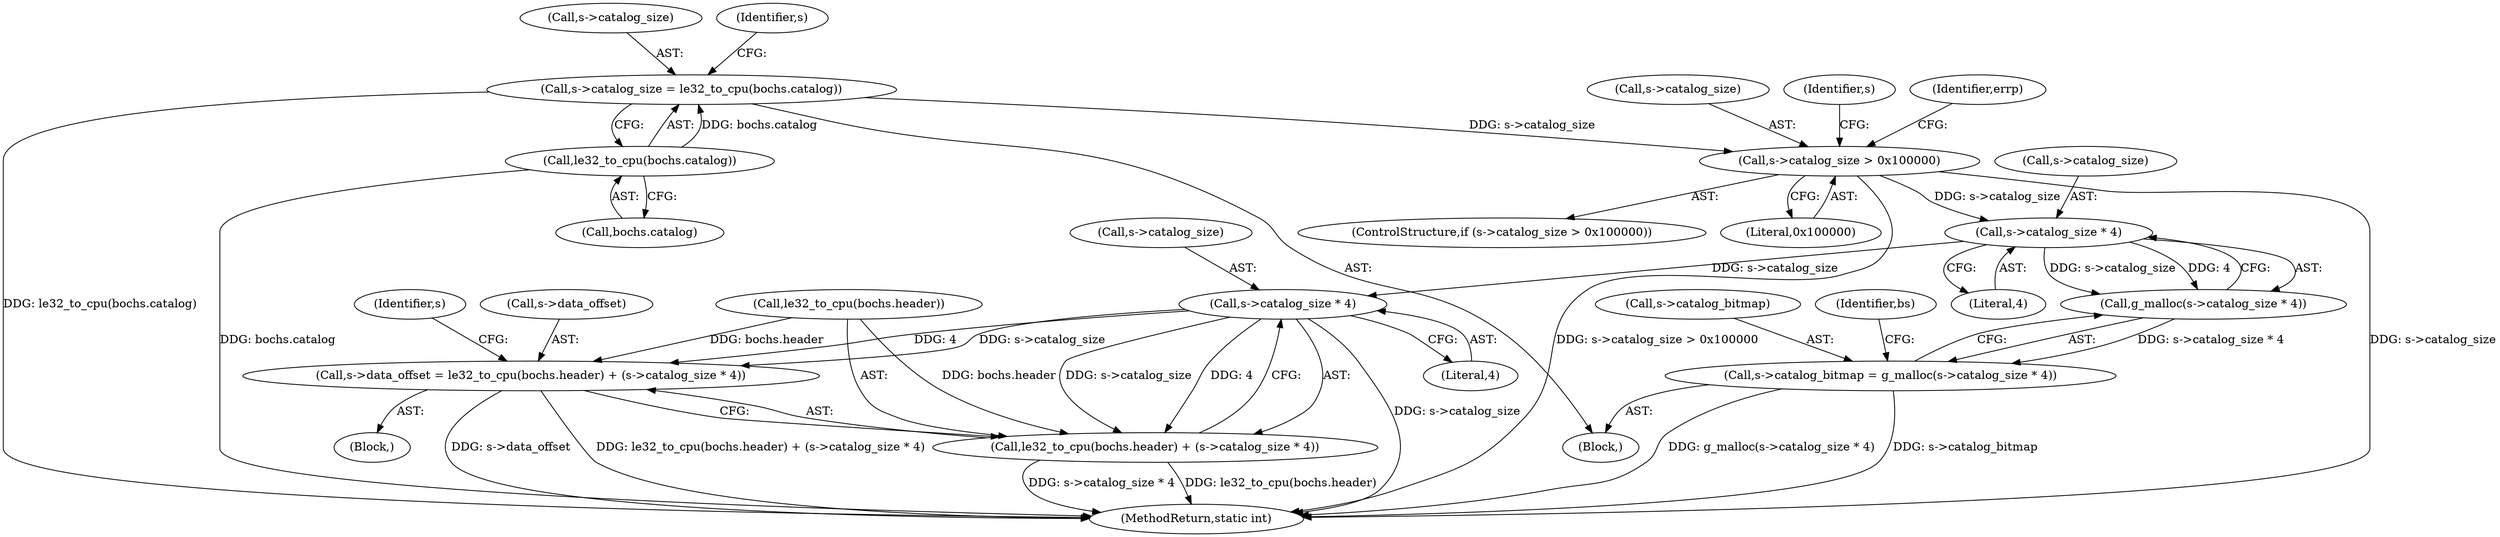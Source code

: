 digraph "0_qemu_e3737b820b45e54b059656dc3f914f895ac7a88b@pointer" {
"1000229" [label="(Call,s->catalog_size > 0x100000)"];
"1000220" [label="(Call,s->catalog_size = le32_to_cpu(bochs.catalog))"];
"1000224" [label="(Call,le32_to_cpu(bochs.catalog))"];
"1000246" [label="(Call,s->catalog_size * 4)"];
"1000245" [label="(Call,g_malloc(s->catalog_size * 4))"];
"1000241" [label="(Call,s->catalog_bitmap = g_malloc(s->catalog_size * 4))"];
"1000273" [label="(Call,s->catalog_size * 4)"];
"1000264" [label="(Call,s->data_offset = le32_to_cpu(bochs.header) + (s->catalog_size * 4))"];
"1000268" [label="(Call,le32_to_cpu(bochs.header) + (s->catalog_size * 4))"];
"1000242" [label="(Call,s->catalog_bitmap)"];
"1000224" [label="(Call,le32_to_cpu(bochs.catalog))"];
"1000230" [label="(Call,s->catalog_size)"];
"1000273" [label="(Call,s->catalog_size * 4)"];
"1000264" [label="(Call,s->data_offset = le32_to_cpu(bochs.header) + (s->catalog_size * 4))"];
"1000228" [label="(ControlStructure,if (s->catalog_size > 0x100000))"];
"1000225" [label="(Call,bochs.catalog)"];
"1000233" [label="(Literal,0x100000)"];
"1000265" [label="(Call,s->data_offset)"];
"1000110" [label="(Block,)"];
"1000274" [label="(Call,s->catalog_size)"];
"1000277" [label="(Literal,4)"];
"1000280" [label="(Identifier,s)"];
"1000260" [label="(Block,)"];
"1000229" [label="(Call,s->catalog_size > 0x100000)"];
"1000221" [label="(Call,s->catalog_size)"];
"1000253" [label="(Identifier,bs)"];
"1000243" [label="(Identifier,s)"];
"1000241" [label="(Call,s->catalog_bitmap = g_malloc(s->catalog_size * 4))"];
"1000268" [label="(Call,le32_to_cpu(bochs.header) + (s->catalog_size * 4))"];
"1000269" [label="(Call,le32_to_cpu(bochs.header))"];
"1000220" [label="(Call,s->catalog_size = le32_to_cpu(bochs.catalog))"];
"1000245" [label="(Call,g_malloc(s->catalog_size * 4))"];
"1000247" [label="(Call,s->catalog_size)"];
"1000246" [label="(Call,s->catalog_size * 4)"];
"1000236" [label="(Identifier,errp)"];
"1000449" [label="(MethodReturn,static int)"];
"1000231" [label="(Identifier,s)"];
"1000250" [label="(Literal,4)"];
"1000229" -> "1000228"  [label="AST: "];
"1000229" -> "1000233"  [label="CFG: "];
"1000230" -> "1000229"  [label="AST: "];
"1000233" -> "1000229"  [label="AST: "];
"1000236" -> "1000229"  [label="CFG: "];
"1000243" -> "1000229"  [label="CFG: "];
"1000229" -> "1000449"  [label="DDG: s->catalog_size > 0x100000"];
"1000229" -> "1000449"  [label="DDG: s->catalog_size"];
"1000220" -> "1000229"  [label="DDG: s->catalog_size"];
"1000229" -> "1000246"  [label="DDG: s->catalog_size"];
"1000220" -> "1000110"  [label="AST: "];
"1000220" -> "1000224"  [label="CFG: "];
"1000221" -> "1000220"  [label="AST: "];
"1000224" -> "1000220"  [label="AST: "];
"1000231" -> "1000220"  [label="CFG: "];
"1000220" -> "1000449"  [label="DDG: le32_to_cpu(bochs.catalog)"];
"1000224" -> "1000220"  [label="DDG: bochs.catalog"];
"1000224" -> "1000225"  [label="CFG: "];
"1000225" -> "1000224"  [label="AST: "];
"1000224" -> "1000449"  [label="DDG: bochs.catalog"];
"1000246" -> "1000245"  [label="AST: "];
"1000246" -> "1000250"  [label="CFG: "];
"1000247" -> "1000246"  [label="AST: "];
"1000250" -> "1000246"  [label="AST: "];
"1000245" -> "1000246"  [label="CFG: "];
"1000246" -> "1000245"  [label="DDG: s->catalog_size"];
"1000246" -> "1000245"  [label="DDG: 4"];
"1000246" -> "1000273"  [label="DDG: s->catalog_size"];
"1000245" -> "1000241"  [label="AST: "];
"1000241" -> "1000245"  [label="CFG: "];
"1000245" -> "1000241"  [label="DDG: s->catalog_size * 4"];
"1000241" -> "1000110"  [label="AST: "];
"1000242" -> "1000241"  [label="AST: "];
"1000253" -> "1000241"  [label="CFG: "];
"1000241" -> "1000449"  [label="DDG: s->catalog_bitmap"];
"1000241" -> "1000449"  [label="DDG: g_malloc(s->catalog_size * 4)"];
"1000273" -> "1000268"  [label="AST: "];
"1000273" -> "1000277"  [label="CFG: "];
"1000274" -> "1000273"  [label="AST: "];
"1000277" -> "1000273"  [label="AST: "];
"1000268" -> "1000273"  [label="CFG: "];
"1000273" -> "1000449"  [label="DDG: s->catalog_size"];
"1000273" -> "1000264"  [label="DDG: s->catalog_size"];
"1000273" -> "1000264"  [label="DDG: 4"];
"1000273" -> "1000268"  [label="DDG: s->catalog_size"];
"1000273" -> "1000268"  [label="DDG: 4"];
"1000264" -> "1000260"  [label="AST: "];
"1000264" -> "1000268"  [label="CFG: "];
"1000265" -> "1000264"  [label="AST: "];
"1000268" -> "1000264"  [label="AST: "];
"1000280" -> "1000264"  [label="CFG: "];
"1000264" -> "1000449"  [label="DDG: s->data_offset"];
"1000264" -> "1000449"  [label="DDG: le32_to_cpu(bochs.header) + (s->catalog_size * 4)"];
"1000269" -> "1000264"  [label="DDG: bochs.header"];
"1000269" -> "1000268"  [label="AST: "];
"1000268" -> "1000449"  [label="DDG: le32_to_cpu(bochs.header)"];
"1000268" -> "1000449"  [label="DDG: s->catalog_size * 4"];
"1000269" -> "1000268"  [label="DDG: bochs.header"];
}

